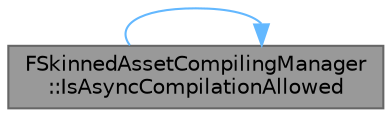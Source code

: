 digraph "FSkinnedAssetCompilingManager::IsAsyncCompilationAllowed"
{
 // INTERACTIVE_SVG=YES
 // LATEX_PDF_SIZE
  bgcolor="transparent";
  edge [fontname=Helvetica,fontsize=10,labelfontname=Helvetica,labelfontsize=10];
  node [fontname=Helvetica,fontsize=10,shape=box,height=0.2,width=0.4];
  rankdir="LR";
  Node1 [id="Node000001",label="FSkinnedAssetCompilingManager\l::IsAsyncCompilationAllowed",height=0.2,width=0.4,color="gray40", fillcolor="grey60", style="filled", fontcolor="black",tooltip="Returns if asynchronous compilation is allowed for this skinned asset."];
  Node1 -> Node1 [id="edge1_Node000001_Node000001",color="steelblue1",style="solid",tooltip=" "];
}
